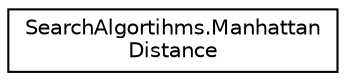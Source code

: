 digraph "Graphical Class Hierarchy"
{
  edge [fontname="Helvetica",fontsize="10",labelfontname="Helvetica",labelfontsize="10"];
  node [fontname="Helvetica",fontsize="10",shape=record];
  rankdir="LR";
  Node1 [label="SearchAlgortihms.Manhattan\lDistance",height=0.2,width=0.4,color="black", fillcolor="white", style="filled",URL="$class_search_algortihms_1_1_manhattan_distance.html"];
}
